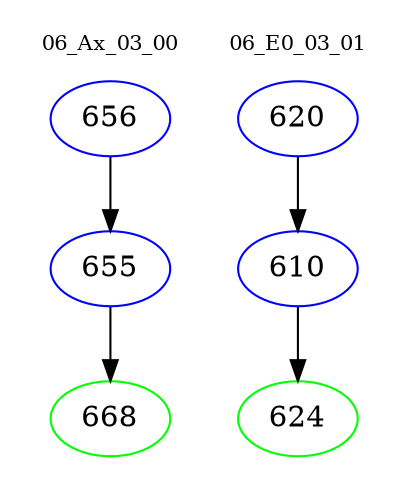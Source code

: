 digraph{
subgraph cluster_0 {
color = white
label = "06_Ax_03_00";
fontsize=10;
T0_656 [label="656", color="blue"]
T0_656 -> T0_655 [color="black"]
T0_655 [label="655", color="blue"]
T0_655 -> T0_668 [color="black"]
T0_668 [label="668", color="green"]
}
subgraph cluster_1 {
color = white
label = "06_E0_03_01";
fontsize=10;
T1_620 [label="620", color="blue"]
T1_620 -> T1_610 [color="black"]
T1_610 [label="610", color="blue"]
T1_610 -> T1_624 [color="black"]
T1_624 [label="624", color="green"]
}
}
